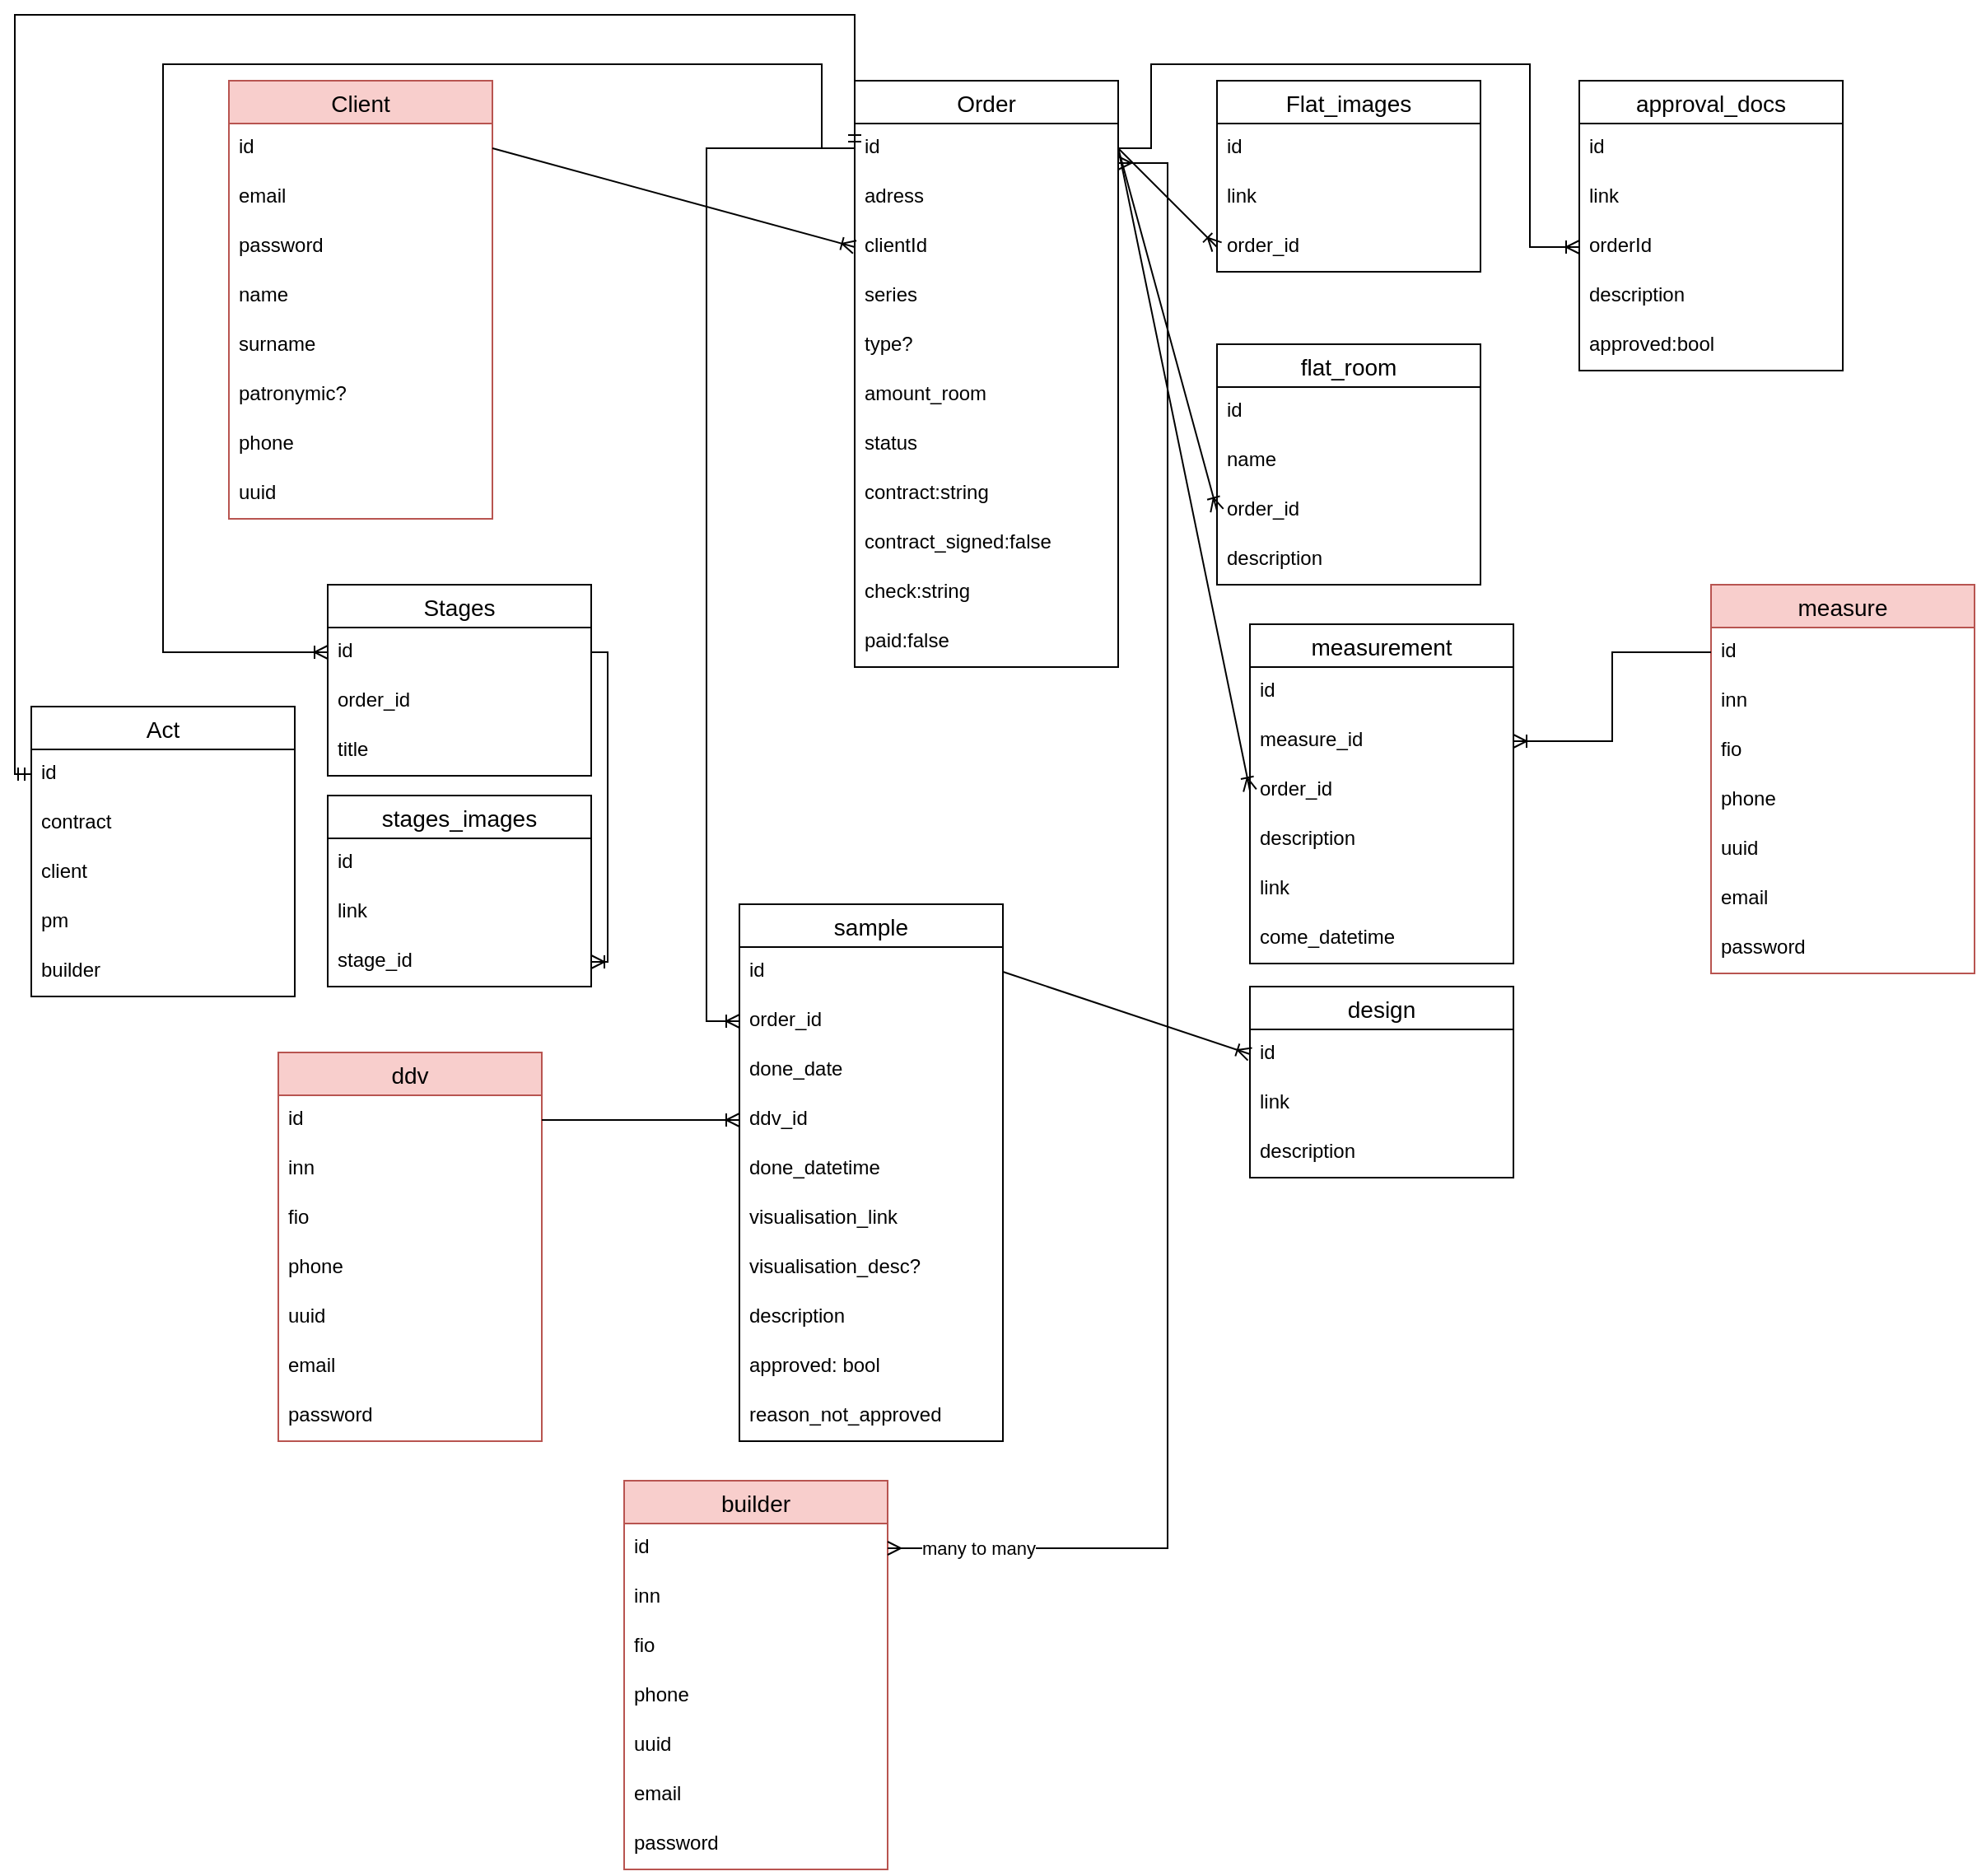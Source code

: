 <mxfile version="20.4.0" type="device"><diagram id="DNb6qV4bf2fk0WBuPKBT" name="Страница 1"><mxGraphModel dx="5376" dy="5915" grid="1" gridSize="10" guides="1" tooltips="1" connect="1" arrows="1" fold="1" page="1" pageScale="1" pageWidth="3300" pageHeight="4681" math="0" shadow="0"><root><mxCell id="0"/><mxCell id="1" parent="0"/><mxCell id="x9ZLrO6AKqtSGRsp0S79-1" value="Client" style="swimlane;fontStyle=0;childLayout=stackLayout;horizontal=1;startSize=26;horizontalStack=0;resizeParent=1;resizeParentMax=0;resizeLast=0;collapsible=1;marginBottom=0;align=center;fontSize=14;fillColor=#f8cecc;strokeColor=#b85450;" parent="1" vertex="1"><mxGeometry x="-160" y="20" width="160" height="266" as="geometry"/></mxCell><mxCell id="x9ZLrO6AKqtSGRsp0S79-2" value="id" style="text;strokeColor=none;fillColor=none;spacingLeft=4;spacingRight=4;overflow=hidden;rotatable=0;points=[[0,0.5],[1,0.5]];portConstraint=eastwest;fontSize=12;" parent="x9ZLrO6AKqtSGRsp0S79-1" vertex="1"><mxGeometry y="26" width="160" height="30" as="geometry"/></mxCell><mxCell id="x9ZLrO6AKqtSGRsp0S79-3" value="email" style="text;strokeColor=none;fillColor=none;spacingLeft=4;spacingRight=4;overflow=hidden;rotatable=0;points=[[0,0.5],[1,0.5]];portConstraint=eastwest;fontSize=12;" parent="x9ZLrO6AKqtSGRsp0S79-1" vertex="1"><mxGeometry y="56" width="160" height="30" as="geometry"/></mxCell><mxCell id="x9ZLrO6AKqtSGRsp0S79-4" value="password" style="text;strokeColor=none;fillColor=none;spacingLeft=4;spacingRight=4;overflow=hidden;rotatable=0;points=[[0,0.5],[1,0.5]];portConstraint=eastwest;fontSize=12;" parent="x9ZLrO6AKqtSGRsp0S79-1" vertex="1"><mxGeometry y="86" width="160" height="30" as="geometry"/></mxCell><mxCell id="x9ZLrO6AKqtSGRsp0S79-9" value="name" style="text;strokeColor=none;fillColor=none;spacingLeft=4;spacingRight=4;overflow=hidden;rotatable=0;points=[[0,0.5],[1,0.5]];portConstraint=eastwest;fontSize=12;" parent="x9ZLrO6AKqtSGRsp0S79-1" vertex="1"><mxGeometry y="116" width="160" height="30" as="geometry"/></mxCell><mxCell id="x9ZLrO6AKqtSGRsp0S79-10" value="surname" style="text;strokeColor=none;fillColor=none;spacingLeft=4;spacingRight=4;overflow=hidden;rotatable=0;points=[[0,0.5],[1,0.5]];portConstraint=eastwest;fontSize=12;" parent="x9ZLrO6AKqtSGRsp0S79-1" vertex="1"><mxGeometry y="146" width="160" height="30" as="geometry"/></mxCell><mxCell id="x9ZLrO6AKqtSGRsp0S79-11" value="patronymic?" style="text;strokeColor=none;fillColor=none;spacingLeft=4;spacingRight=4;overflow=hidden;rotatable=0;points=[[0,0.5],[1,0.5]];portConstraint=eastwest;fontSize=12;" parent="x9ZLrO6AKqtSGRsp0S79-1" vertex="1"><mxGeometry y="176" width="160" height="30" as="geometry"/></mxCell><mxCell id="x9ZLrO6AKqtSGRsp0S79-12" value="phone" style="text;strokeColor=none;fillColor=none;spacingLeft=4;spacingRight=4;overflow=hidden;rotatable=0;points=[[0,0.5],[1,0.5]];portConstraint=eastwest;fontSize=12;" parent="x9ZLrO6AKqtSGRsp0S79-1" vertex="1"><mxGeometry y="206" width="160" height="30" as="geometry"/></mxCell><mxCell id="x9ZLrO6AKqtSGRsp0S79-13" value="uuid" style="text;strokeColor=none;fillColor=none;spacingLeft=4;spacingRight=4;overflow=hidden;rotatable=0;points=[[0,0.5],[1,0.5]];portConstraint=eastwest;fontSize=12;" parent="x9ZLrO6AKqtSGRsp0S79-1" vertex="1"><mxGeometry y="236" width="160" height="30" as="geometry"/></mxCell><mxCell id="x9ZLrO6AKqtSGRsp0S79-5" value="Order" style="swimlane;fontStyle=0;childLayout=stackLayout;horizontal=1;startSize=26;horizontalStack=0;resizeParent=1;resizeParentMax=0;resizeLast=0;collapsible=1;marginBottom=0;align=center;fontSize=14;" parent="1" vertex="1"><mxGeometry x="220" y="20" width="160" height="356" as="geometry"/></mxCell><mxCell id="x9ZLrO6AKqtSGRsp0S79-6" value="id" style="text;strokeColor=none;fillColor=none;spacingLeft=4;spacingRight=4;overflow=hidden;rotatable=0;points=[[0,0.5],[1,0.5]];portConstraint=eastwest;fontSize=12;" parent="x9ZLrO6AKqtSGRsp0S79-5" vertex="1"><mxGeometry y="26" width="160" height="30" as="geometry"/></mxCell><mxCell id="x9ZLrO6AKqtSGRsp0S79-7" value="adress" style="text;strokeColor=none;fillColor=none;spacingLeft=4;spacingRight=4;overflow=hidden;rotatable=0;points=[[0,0.5],[1,0.5]];portConstraint=eastwest;fontSize=12;" parent="x9ZLrO6AKqtSGRsp0S79-5" vertex="1"><mxGeometry y="56" width="160" height="30" as="geometry"/></mxCell><mxCell id="x9ZLrO6AKqtSGRsp0S79-8" value="clientId" style="text;strokeColor=none;fillColor=none;spacingLeft=4;spacingRight=4;overflow=hidden;rotatable=0;points=[[0,0.5],[1,0.5]];portConstraint=eastwest;fontSize=12;" parent="x9ZLrO6AKqtSGRsp0S79-5" vertex="1"><mxGeometry y="86" width="160" height="30" as="geometry"/></mxCell><mxCell id="yhR6PeNbhiBamtCBpsWW-1" value="series" style="text;strokeColor=none;fillColor=none;spacingLeft=4;spacingRight=4;overflow=hidden;rotatable=0;points=[[0,0.5],[1,0.5]];portConstraint=eastwest;fontSize=12;" vertex="1" parent="x9ZLrO6AKqtSGRsp0S79-5"><mxGeometry y="116" width="160" height="30" as="geometry"/></mxCell><mxCell id="yhR6PeNbhiBamtCBpsWW-3" value="type?" style="text;strokeColor=none;fillColor=none;spacingLeft=4;spacingRight=4;overflow=hidden;rotatable=0;points=[[0,0.5],[1,0.5]];portConstraint=eastwest;fontSize=12;" vertex="1" parent="x9ZLrO6AKqtSGRsp0S79-5"><mxGeometry y="146" width="160" height="30" as="geometry"/></mxCell><mxCell id="yhR6PeNbhiBamtCBpsWW-4" value="amount_room" style="text;strokeColor=none;fillColor=none;spacingLeft=4;spacingRight=4;overflow=hidden;rotatable=0;points=[[0,0.5],[1,0.5]];portConstraint=eastwest;fontSize=12;" vertex="1" parent="x9ZLrO6AKqtSGRsp0S79-5"><mxGeometry y="176" width="160" height="30" as="geometry"/></mxCell><mxCell id="yhR6PeNbhiBamtCBpsWW-81" value="status" style="text;strokeColor=none;fillColor=none;spacingLeft=4;spacingRight=4;overflow=hidden;rotatable=0;points=[[0,0.5],[1,0.5]];portConstraint=eastwest;fontSize=12;" vertex="1" parent="x9ZLrO6AKqtSGRsp0S79-5"><mxGeometry y="206" width="160" height="30" as="geometry"/></mxCell><mxCell id="yhR6PeNbhiBamtCBpsWW-96" value="contract:string" style="text;strokeColor=none;fillColor=none;spacingLeft=4;spacingRight=4;overflow=hidden;rotatable=0;points=[[0,0.5],[1,0.5]];portConstraint=eastwest;fontSize=12;" vertex="1" parent="x9ZLrO6AKqtSGRsp0S79-5"><mxGeometry y="236" width="160" height="30" as="geometry"/></mxCell><mxCell id="yhR6PeNbhiBamtCBpsWW-97" value="contract_signed:false" style="text;strokeColor=none;fillColor=none;spacingLeft=4;spacingRight=4;overflow=hidden;rotatable=0;points=[[0,0.5],[1,0.5]];portConstraint=eastwest;fontSize=12;" vertex="1" parent="x9ZLrO6AKqtSGRsp0S79-5"><mxGeometry y="266" width="160" height="30" as="geometry"/></mxCell><mxCell id="yhR6PeNbhiBamtCBpsWW-98" value="check:string" style="text;strokeColor=none;fillColor=none;spacingLeft=4;spacingRight=4;overflow=hidden;rotatable=0;points=[[0,0.5],[1,0.5]];portConstraint=eastwest;fontSize=12;" vertex="1" parent="x9ZLrO6AKqtSGRsp0S79-5"><mxGeometry y="296" width="160" height="30" as="geometry"/></mxCell><mxCell id="yhR6PeNbhiBamtCBpsWW-99" value="paid:false" style="text;strokeColor=none;fillColor=none;spacingLeft=4;spacingRight=4;overflow=hidden;rotatable=0;points=[[0,0.5],[1,0.5]];portConstraint=eastwest;fontSize=12;" vertex="1" parent="x9ZLrO6AKqtSGRsp0S79-5"><mxGeometry y="326" width="160" height="30" as="geometry"/></mxCell><mxCell id="yhR6PeNbhiBamtCBpsWW-5" value="Flat_images" style="swimlane;fontStyle=0;childLayout=stackLayout;horizontal=1;startSize=26;horizontalStack=0;resizeParent=1;resizeParentMax=0;resizeLast=0;collapsible=1;marginBottom=0;align=center;fontSize=14;" vertex="1" parent="1"><mxGeometry x="440" y="20" width="160" height="116" as="geometry"/></mxCell><mxCell id="yhR6PeNbhiBamtCBpsWW-6" value="id" style="text;strokeColor=none;fillColor=none;spacingLeft=4;spacingRight=4;overflow=hidden;rotatable=0;points=[[0,0.5],[1,0.5]];portConstraint=eastwest;fontSize=12;" vertex="1" parent="yhR6PeNbhiBamtCBpsWW-5"><mxGeometry y="26" width="160" height="30" as="geometry"/></mxCell><mxCell id="yhR6PeNbhiBamtCBpsWW-7" value="link" style="text;strokeColor=none;fillColor=none;spacingLeft=4;spacingRight=4;overflow=hidden;rotatable=0;points=[[0,0.5],[1,0.5]];portConstraint=eastwest;fontSize=12;" vertex="1" parent="yhR6PeNbhiBamtCBpsWW-5"><mxGeometry y="56" width="160" height="30" as="geometry"/></mxCell><mxCell id="yhR6PeNbhiBamtCBpsWW-9" value="order_id" style="text;strokeColor=none;fillColor=none;spacingLeft=4;spacingRight=4;overflow=hidden;rotatable=0;points=[[0,0.5],[1,0.5]];portConstraint=eastwest;fontSize=12;" vertex="1" parent="yhR6PeNbhiBamtCBpsWW-5"><mxGeometry y="86" width="160" height="30" as="geometry"/></mxCell><mxCell id="yhR6PeNbhiBamtCBpsWW-13" value="" style="fontSize=12;html=1;endArrow=ERoneToMany;rounded=0;exitX=1;exitY=0.5;exitDx=0;exitDy=0;entryX=0;entryY=0.5;entryDx=0;entryDy=0;" edge="1" parent="1" source="x9ZLrO6AKqtSGRsp0S79-6" target="yhR6PeNbhiBamtCBpsWW-9"><mxGeometry width="100" height="100" relative="1" as="geometry"><mxPoint x="360" y="370" as="sourcePoint"/><mxPoint x="460" y="270" as="targetPoint"/></mxGeometry></mxCell><mxCell id="yhR6PeNbhiBamtCBpsWW-15" value="flat_room" style="swimlane;fontStyle=0;childLayout=stackLayout;horizontal=1;startSize=26;horizontalStack=0;resizeParent=1;resizeParentMax=0;resizeLast=0;collapsible=1;marginBottom=0;align=center;fontSize=14;" vertex="1" parent="1"><mxGeometry x="440" y="180" width="160" height="146" as="geometry"/></mxCell><mxCell id="yhR6PeNbhiBamtCBpsWW-16" value="id" style="text;strokeColor=none;fillColor=none;spacingLeft=4;spacingRight=4;overflow=hidden;rotatable=0;points=[[0,0.5],[1,0.5]];portConstraint=eastwest;fontSize=12;" vertex="1" parent="yhR6PeNbhiBamtCBpsWW-15"><mxGeometry y="26" width="160" height="30" as="geometry"/></mxCell><mxCell id="yhR6PeNbhiBamtCBpsWW-17" value="name" style="text;strokeColor=none;fillColor=none;spacingLeft=4;spacingRight=4;overflow=hidden;rotatable=0;points=[[0,0.5],[1,0.5]];portConstraint=eastwest;fontSize=12;" vertex="1" parent="yhR6PeNbhiBamtCBpsWW-15"><mxGeometry y="56" width="160" height="30" as="geometry"/></mxCell><mxCell id="yhR6PeNbhiBamtCBpsWW-18" value="order_id" style="text;strokeColor=none;fillColor=none;spacingLeft=4;spacingRight=4;overflow=hidden;rotatable=0;points=[[0,0.5],[1,0.5]];portConstraint=eastwest;fontSize=12;" vertex="1" parent="yhR6PeNbhiBamtCBpsWW-15"><mxGeometry y="86" width="160" height="30" as="geometry"/></mxCell><mxCell id="yhR6PeNbhiBamtCBpsWW-20" value="description" style="text;strokeColor=none;fillColor=none;spacingLeft=4;spacingRight=4;overflow=hidden;rotatable=0;points=[[0,0.5],[1,0.5]];portConstraint=eastwest;fontSize=12;" vertex="1" parent="yhR6PeNbhiBamtCBpsWW-15"><mxGeometry y="116" width="160" height="30" as="geometry"/></mxCell><mxCell id="yhR6PeNbhiBamtCBpsWW-19" value="" style="fontSize=12;html=1;endArrow=ERoneToMany;rounded=0;exitX=1;exitY=0.5;exitDx=0;exitDy=0;entryX=0;entryY=0.5;entryDx=0;entryDy=0;" edge="1" parent="1" source="x9ZLrO6AKqtSGRsp0S79-6" target="yhR6PeNbhiBamtCBpsWW-18"><mxGeometry width="100" height="100" relative="1" as="geometry"><mxPoint x="360" y="370" as="sourcePoint"/><mxPoint x="460" y="270" as="targetPoint"/></mxGeometry></mxCell><mxCell id="yhR6PeNbhiBamtCBpsWW-21" value="measurement" style="swimlane;fontStyle=0;childLayout=stackLayout;horizontal=1;startSize=26;horizontalStack=0;resizeParent=1;resizeParentMax=0;resizeLast=0;collapsible=1;marginBottom=0;align=center;fontSize=14;" vertex="1" parent="1"><mxGeometry x="460" y="350" width="160" height="206" as="geometry"/></mxCell><mxCell id="yhR6PeNbhiBamtCBpsWW-22" value="id" style="text;strokeColor=none;fillColor=none;spacingLeft=4;spacingRight=4;overflow=hidden;rotatable=0;points=[[0,0.5],[1,0.5]];portConstraint=eastwest;fontSize=12;" vertex="1" parent="yhR6PeNbhiBamtCBpsWW-21"><mxGeometry y="26" width="160" height="30" as="geometry"/></mxCell><mxCell id="yhR6PeNbhiBamtCBpsWW-23" value="measure_id" style="text;strokeColor=none;fillColor=none;spacingLeft=4;spacingRight=4;overflow=hidden;rotatable=0;points=[[0,0.5],[1,0.5]];portConstraint=eastwest;fontSize=12;" vertex="1" parent="yhR6PeNbhiBamtCBpsWW-21"><mxGeometry y="56" width="160" height="30" as="geometry"/></mxCell><mxCell id="yhR6PeNbhiBamtCBpsWW-24" value="order_id" style="text;strokeColor=none;fillColor=none;spacingLeft=4;spacingRight=4;overflow=hidden;rotatable=0;points=[[0,0.5],[1,0.5]];portConstraint=eastwest;fontSize=12;" vertex="1" parent="yhR6PeNbhiBamtCBpsWW-21"><mxGeometry y="86" width="160" height="30" as="geometry"/></mxCell><mxCell id="yhR6PeNbhiBamtCBpsWW-25" value="description" style="text;strokeColor=none;fillColor=none;spacingLeft=4;spacingRight=4;overflow=hidden;rotatable=0;points=[[0,0.5],[1,0.5]];portConstraint=eastwest;fontSize=12;" vertex="1" parent="yhR6PeNbhiBamtCBpsWW-21"><mxGeometry y="116" width="160" height="30" as="geometry"/></mxCell><mxCell id="yhR6PeNbhiBamtCBpsWW-32" value="link" style="text;strokeColor=none;fillColor=none;spacingLeft=4;spacingRight=4;overflow=hidden;rotatable=0;points=[[0,0.5],[1,0.5]];portConstraint=eastwest;fontSize=12;" vertex="1" parent="yhR6PeNbhiBamtCBpsWW-21"><mxGeometry y="146" width="160" height="30" as="geometry"/></mxCell><mxCell id="yhR6PeNbhiBamtCBpsWW-33" value="come_datetime" style="text;strokeColor=none;fillColor=none;spacingLeft=4;spacingRight=4;overflow=hidden;rotatable=0;points=[[0,0.5],[1,0.5]];portConstraint=eastwest;fontSize=12;" vertex="1" parent="yhR6PeNbhiBamtCBpsWW-21"><mxGeometry y="176" width="160" height="30" as="geometry"/></mxCell><mxCell id="yhR6PeNbhiBamtCBpsWW-31" value="" style="fontSize=12;html=1;endArrow=ERoneToMany;rounded=0;exitX=1;exitY=0.5;exitDx=0;exitDy=0;entryX=0;entryY=0.5;entryDx=0;entryDy=0;" edge="1" parent="1" source="x9ZLrO6AKqtSGRsp0S79-6" target="yhR6PeNbhiBamtCBpsWW-24"><mxGeometry width="100" height="100" relative="1" as="geometry"><mxPoint x="250" y="370" as="sourcePoint"/><mxPoint x="350" y="270" as="targetPoint"/></mxGeometry></mxCell><mxCell id="yhR6PeNbhiBamtCBpsWW-34" value="measure" style="swimlane;fontStyle=0;childLayout=stackLayout;horizontal=1;startSize=26;horizontalStack=0;resizeParent=1;resizeParentMax=0;resizeLast=0;collapsible=1;marginBottom=0;align=center;fontSize=14;fillColor=#f8cecc;strokeColor=#b85450;" vertex="1" parent="1"><mxGeometry x="740" y="326" width="160" height="236" as="geometry"/></mxCell><mxCell id="yhR6PeNbhiBamtCBpsWW-35" value="id" style="text;strokeColor=none;fillColor=none;spacingLeft=4;spacingRight=4;overflow=hidden;rotatable=0;points=[[0,0.5],[1,0.5]];portConstraint=eastwest;fontSize=12;" vertex="1" parent="yhR6PeNbhiBamtCBpsWW-34"><mxGeometry y="26" width="160" height="30" as="geometry"/></mxCell><mxCell id="yhR6PeNbhiBamtCBpsWW-37" value="inn" style="text;strokeColor=none;fillColor=none;spacingLeft=4;spacingRight=4;overflow=hidden;rotatable=0;points=[[0,0.5],[1,0.5]];portConstraint=eastwest;fontSize=12;" vertex="1" parent="yhR6PeNbhiBamtCBpsWW-34"><mxGeometry y="56" width="160" height="30" as="geometry"/></mxCell><mxCell id="yhR6PeNbhiBamtCBpsWW-38" value="fio" style="text;strokeColor=none;fillColor=none;spacingLeft=4;spacingRight=4;overflow=hidden;rotatable=0;points=[[0,0.5],[1,0.5]];portConstraint=eastwest;fontSize=12;" vertex="1" parent="yhR6PeNbhiBamtCBpsWW-34"><mxGeometry y="86" width="160" height="30" as="geometry"/></mxCell><mxCell id="yhR6PeNbhiBamtCBpsWW-39" value="phone" style="text;strokeColor=none;fillColor=none;spacingLeft=4;spacingRight=4;overflow=hidden;rotatable=0;points=[[0,0.5],[1,0.5]];portConstraint=eastwest;fontSize=12;" vertex="1" parent="yhR6PeNbhiBamtCBpsWW-34"><mxGeometry y="116" width="160" height="30" as="geometry"/></mxCell><mxCell id="yhR6PeNbhiBamtCBpsWW-40" value="uuid" style="text;strokeColor=none;fillColor=none;spacingLeft=4;spacingRight=4;overflow=hidden;rotatable=0;points=[[0,0.5],[1,0.5]];portConstraint=eastwest;fontSize=12;" vertex="1" parent="yhR6PeNbhiBamtCBpsWW-34"><mxGeometry y="146" width="160" height="30" as="geometry"/></mxCell><mxCell id="yhR6PeNbhiBamtCBpsWW-52" value="email" style="text;strokeColor=none;fillColor=none;spacingLeft=4;spacingRight=4;overflow=hidden;rotatable=0;points=[[0,0.5],[1,0.5]];portConstraint=eastwest;fontSize=12;" vertex="1" parent="yhR6PeNbhiBamtCBpsWW-34"><mxGeometry y="176" width="160" height="30" as="geometry"/></mxCell><mxCell id="yhR6PeNbhiBamtCBpsWW-53" value="password" style="text;strokeColor=none;fillColor=none;spacingLeft=4;spacingRight=4;overflow=hidden;rotatable=0;points=[[0,0.5],[1,0.5]];portConstraint=eastwest;fontSize=12;" vertex="1" parent="yhR6PeNbhiBamtCBpsWW-34"><mxGeometry y="206" width="160" height="30" as="geometry"/></mxCell><mxCell id="yhR6PeNbhiBamtCBpsWW-42" value="sample" style="swimlane;fontStyle=0;childLayout=stackLayout;horizontal=1;startSize=26;horizontalStack=0;resizeParent=1;resizeParentMax=0;resizeLast=0;collapsible=1;marginBottom=0;align=center;fontSize=14;" vertex="1" parent="1"><mxGeometry x="150" y="520" width="160" height="326" as="geometry"/></mxCell><mxCell id="yhR6PeNbhiBamtCBpsWW-43" value="id" style="text;strokeColor=none;fillColor=none;spacingLeft=4;spacingRight=4;overflow=hidden;rotatable=0;points=[[0,0.5],[1,0.5]];portConstraint=eastwest;fontSize=12;" vertex="1" parent="yhR6PeNbhiBamtCBpsWW-42"><mxGeometry y="26" width="160" height="30" as="geometry"/></mxCell><mxCell id="yhR6PeNbhiBamtCBpsWW-45" value="order_id" style="text;strokeColor=none;fillColor=none;spacingLeft=4;spacingRight=4;overflow=hidden;rotatable=0;points=[[0,0.5],[1,0.5]];portConstraint=eastwest;fontSize=12;" vertex="1" parent="yhR6PeNbhiBamtCBpsWW-42"><mxGeometry y="56" width="160" height="30" as="geometry"/></mxCell><mxCell id="yhR6PeNbhiBamtCBpsWW-46" value="done_date" style="text;strokeColor=none;fillColor=none;spacingLeft=4;spacingRight=4;overflow=hidden;rotatable=0;points=[[0,0.5],[1,0.5]];portConstraint=eastwest;fontSize=12;" vertex="1" parent="yhR6PeNbhiBamtCBpsWW-42"><mxGeometry y="86" width="160" height="30" as="geometry"/></mxCell><mxCell id="yhR6PeNbhiBamtCBpsWW-47" value="ddv_id" style="text;strokeColor=none;fillColor=none;spacingLeft=4;spacingRight=4;overflow=hidden;rotatable=0;points=[[0,0.5],[1,0.5]];portConstraint=eastwest;fontSize=12;" vertex="1" parent="yhR6PeNbhiBamtCBpsWW-42"><mxGeometry y="116" width="160" height="30" as="geometry"/></mxCell><mxCell id="yhR6PeNbhiBamtCBpsWW-48" value="done_datetime" style="text;strokeColor=none;fillColor=none;spacingLeft=4;spacingRight=4;overflow=hidden;rotatable=0;points=[[0,0.5],[1,0.5]];portConstraint=eastwest;fontSize=12;" vertex="1" parent="yhR6PeNbhiBamtCBpsWW-42"><mxGeometry y="146" width="160" height="30" as="geometry"/></mxCell><mxCell id="yhR6PeNbhiBamtCBpsWW-50" value="visualisation_link" style="text;strokeColor=none;fillColor=none;spacingLeft=4;spacingRight=4;overflow=hidden;rotatable=0;points=[[0,0.5],[1,0.5]];portConstraint=eastwest;fontSize=12;" vertex="1" parent="yhR6PeNbhiBamtCBpsWW-42"><mxGeometry y="176" width="160" height="30" as="geometry"/></mxCell><mxCell id="yhR6PeNbhiBamtCBpsWW-66" value="visualisation_desc?" style="text;strokeColor=none;fillColor=none;spacingLeft=4;spacingRight=4;overflow=hidden;rotatable=0;points=[[0,0.5],[1,0.5]];portConstraint=eastwest;fontSize=12;" vertex="1" parent="yhR6PeNbhiBamtCBpsWW-42"><mxGeometry y="206" width="160" height="30" as="geometry"/></mxCell><mxCell id="yhR6PeNbhiBamtCBpsWW-78" value="description" style="text;strokeColor=none;fillColor=none;spacingLeft=4;spacingRight=4;overflow=hidden;rotatable=0;points=[[0,0.5],[1,0.5]];portConstraint=eastwest;fontSize=12;" vertex="1" parent="yhR6PeNbhiBamtCBpsWW-42"><mxGeometry y="236" width="160" height="30" as="geometry"/></mxCell><mxCell id="yhR6PeNbhiBamtCBpsWW-79" value="approved: bool" style="text;strokeColor=none;fillColor=none;spacingLeft=4;spacingRight=4;overflow=hidden;rotatable=0;points=[[0,0.5],[1,0.5]];portConstraint=eastwest;fontSize=12;" vertex="1" parent="yhR6PeNbhiBamtCBpsWW-42"><mxGeometry y="266" width="160" height="30" as="geometry"/></mxCell><mxCell id="yhR6PeNbhiBamtCBpsWW-80" value="reason_not_approved" style="text;strokeColor=none;fillColor=none;spacingLeft=4;spacingRight=4;overflow=hidden;rotatable=0;points=[[0,0.5],[1,0.5]];portConstraint=eastwest;fontSize=12;" vertex="1" parent="yhR6PeNbhiBamtCBpsWW-42"><mxGeometry y="296" width="160" height="30" as="geometry"/></mxCell><mxCell id="yhR6PeNbhiBamtCBpsWW-54" value="" style="edgeStyle=orthogonalEdgeStyle;fontSize=12;html=1;endArrow=ERoneToMany;rounded=0;exitX=0;exitY=0.5;exitDx=0;exitDy=0;entryX=0;entryY=0.5;entryDx=0;entryDy=0;" edge="1" parent="1" source="x9ZLrO6AKqtSGRsp0S79-6" target="yhR6PeNbhiBamtCBpsWW-45"><mxGeometry width="100" height="100" relative="1" as="geometry"><mxPoint x="540" y="410" as="sourcePoint"/><mxPoint x="640" y="310" as="targetPoint"/><Array as="points"><mxPoint x="130" y="61"/><mxPoint x="130" y="591"/></Array></mxGeometry></mxCell><mxCell id="yhR6PeNbhiBamtCBpsWW-55" value="" style="edgeStyle=orthogonalEdgeStyle;fontSize=12;html=1;endArrow=ERoneToMany;rounded=0;exitX=0;exitY=0.5;exitDx=0;exitDy=0;entryX=1;entryY=0.5;entryDx=0;entryDy=0;" edge="1" parent="1" source="yhR6PeNbhiBamtCBpsWW-35" target="yhR6PeNbhiBamtCBpsWW-23"><mxGeometry width="100" height="100" relative="1" as="geometry"><mxPoint x="540" y="450" as="sourcePoint"/><mxPoint x="640" y="350" as="targetPoint"/></mxGeometry></mxCell><mxCell id="yhR6PeNbhiBamtCBpsWW-56" value="ddv" style="swimlane;fontStyle=0;childLayout=stackLayout;horizontal=1;startSize=26;horizontalStack=0;resizeParent=1;resizeParentMax=0;resizeLast=0;collapsible=1;marginBottom=0;align=center;fontSize=14;fillColor=#f8cecc;strokeColor=#b85450;" vertex="1" parent="1"><mxGeometry x="-130" y="610" width="160" height="236" as="geometry"/></mxCell><mxCell id="yhR6PeNbhiBamtCBpsWW-57" value="id" style="text;spacingLeft=4;spacingRight=4;overflow=hidden;rotatable=0;points=[[0,0.5],[1,0.5]];portConstraint=eastwest;fontSize=12;" vertex="1" parent="yhR6PeNbhiBamtCBpsWW-56"><mxGeometry y="26" width="160" height="30" as="geometry"/></mxCell><mxCell id="yhR6PeNbhiBamtCBpsWW-58" value="inn" style="text;strokeColor=none;fillColor=none;spacingLeft=4;spacingRight=4;overflow=hidden;rotatable=0;points=[[0,0.5],[1,0.5]];portConstraint=eastwest;fontSize=12;" vertex="1" parent="yhR6PeNbhiBamtCBpsWW-56"><mxGeometry y="56" width="160" height="30" as="geometry"/></mxCell><mxCell id="yhR6PeNbhiBamtCBpsWW-59" value="fio" style="text;strokeColor=none;fillColor=none;spacingLeft=4;spacingRight=4;overflow=hidden;rotatable=0;points=[[0,0.5],[1,0.5]];portConstraint=eastwest;fontSize=12;" vertex="1" parent="yhR6PeNbhiBamtCBpsWW-56"><mxGeometry y="86" width="160" height="30" as="geometry"/></mxCell><mxCell id="yhR6PeNbhiBamtCBpsWW-60" value="phone" style="text;strokeColor=none;fillColor=none;spacingLeft=4;spacingRight=4;overflow=hidden;rotatable=0;points=[[0,0.5],[1,0.5]];portConstraint=eastwest;fontSize=12;" vertex="1" parent="yhR6PeNbhiBamtCBpsWW-56"><mxGeometry y="116" width="160" height="30" as="geometry"/></mxCell><mxCell id="yhR6PeNbhiBamtCBpsWW-61" value="uuid" style="text;strokeColor=none;fillColor=none;spacingLeft=4;spacingRight=4;overflow=hidden;rotatable=0;points=[[0,0.5],[1,0.5]];portConstraint=eastwest;fontSize=12;" vertex="1" parent="yhR6PeNbhiBamtCBpsWW-56"><mxGeometry y="146" width="160" height="30" as="geometry"/></mxCell><mxCell id="yhR6PeNbhiBamtCBpsWW-62" value="email" style="text;strokeColor=none;fillColor=none;spacingLeft=4;spacingRight=4;overflow=hidden;rotatable=0;points=[[0,0.5],[1,0.5]];portConstraint=eastwest;fontSize=12;" vertex="1" parent="yhR6PeNbhiBamtCBpsWW-56"><mxGeometry y="176" width="160" height="30" as="geometry"/></mxCell><mxCell id="yhR6PeNbhiBamtCBpsWW-63" value="password" style="text;strokeColor=none;fillColor=none;spacingLeft=4;spacingRight=4;overflow=hidden;rotatable=0;points=[[0,0.5],[1,0.5]];portConstraint=eastwest;fontSize=12;" vertex="1" parent="yhR6PeNbhiBamtCBpsWW-56"><mxGeometry y="206" width="160" height="30" as="geometry"/></mxCell><mxCell id="yhR6PeNbhiBamtCBpsWW-64" value="" style="edgeStyle=orthogonalEdgeStyle;fontSize=12;html=1;endArrow=ERoneToMany;rounded=0;exitX=1;exitY=0.5;exitDx=0;exitDy=0;entryX=0;entryY=0.5;entryDx=0;entryDy=0;" edge="1" parent="1" source="yhR6PeNbhiBamtCBpsWW-57" target="yhR6PeNbhiBamtCBpsWW-47"><mxGeometry width="100" height="100" relative="1" as="geometry"><mxPoint x="540" y="450" as="sourcePoint"/><mxPoint x="640" y="350" as="targetPoint"/></mxGeometry></mxCell><mxCell id="yhR6PeNbhiBamtCBpsWW-65" value="" style="fontSize=12;html=1;endArrow=ERoneToMany;rounded=0;exitX=1;exitY=0.5;exitDx=0;exitDy=0;entryX=0;entryY=0.5;entryDx=0;entryDy=0;" edge="1" parent="1" source="x9ZLrO6AKqtSGRsp0S79-2" target="x9ZLrO6AKqtSGRsp0S79-8"><mxGeometry width="100" height="100" relative="1" as="geometry"><mxPoint x="540" y="410" as="sourcePoint"/><mxPoint x="640" y="310" as="targetPoint"/></mxGeometry></mxCell><mxCell id="yhR6PeNbhiBamtCBpsWW-73" value="design" style="swimlane;fontStyle=0;childLayout=stackLayout;horizontal=1;startSize=26;horizontalStack=0;resizeParent=1;resizeParentMax=0;resizeLast=0;collapsible=1;marginBottom=0;align=center;fontSize=14;" vertex="1" parent="1"><mxGeometry x="460" y="570" width="160" height="116" as="geometry"/></mxCell><mxCell id="yhR6PeNbhiBamtCBpsWW-74" value="id" style="text;strokeColor=none;fillColor=none;spacingLeft=4;spacingRight=4;overflow=hidden;rotatable=0;points=[[0,0.5],[1,0.5]];portConstraint=eastwest;fontSize=12;" vertex="1" parent="yhR6PeNbhiBamtCBpsWW-73"><mxGeometry y="26" width="160" height="30" as="geometry"/></mxCell><mxCell id="yhR6PeNbhiBamtCBpsWW-75" value="link" style="text;strokeColor=none;fillColor=none;spacingLeft=4;spacingRight=4;overflow=hidden;rotatable=0;points=[[0,0.5],[1,0.5]];portConstraint=eastwest;fontSize=12;" vertex="1" parent="yhR6PeNbhiBamtCBpsWW-73"><mxGeometry y="56" width="160" height="30" as="geometry"/></mxCell><mxCell id="yhR6PeNbhiBamtCBpsWW-76" value="description" style="text;strokeColor=none;fillColor=none;spacingLeft=4;spacingRight=4;overflow=hidden;rotatable=0;points=[[0,0.5],[1,0.5]];portConstraint=eastwest;fontSize=12;" vertex="1" parent="yhR6PeNbhiBamtCBpsWW-73"><mxGeometry y="86" width="160" height="30" as="geometry"/></mxCell><mxCell id="yhR6PeNbhiBamtCBpsWW-77" value="" style="fontSize=12;html=1;endArrow=ERoneToMany;rounded=0;exitX=1;exitY=0.5;exitDx=0;exitDy=0;entryX=0;entryY=0.5;entryDx=0;entryDy=0;" edge="1" parent="1" source="yhR6PeNbhiBamtCBpsWW-43" target="yhR6PeNbhiBamtCBpsWW-74"><mxGeometry width="100" height="100" relative="1" as="geometry"><mxPoint x="540" y="450" as="sourcePoint"/><mxPoint x="640" y="350" as="targetPoint"/></mxGeometry></mxCell><mxCell id="yhR6PeNbhiBamtCBpsWW-82" value="Stages" style="swimlane;fontStyle=0;childLayout=stackLayout;horizontal=1;startSize=26;horizontalStack=0;resizeParent=1;resizeParentMax=0;resizeLast=0;collapsible=1;marginBottom=0;align=center;fontSize=14;" vertex="1" parent="1"><mxGeometry x="-100" y="326" width="160" height="116" as="geometry"/></mxCell><mxCell id="yhR6PeNbhiBamtCBpsWW-83" value="id" style="text;strokeColor=none;fillColor=none;spacingLeft=4;spacingRight=4;overflow=hidden;rotatable=0;points=[[0,0.5],[1,0.5]];portConstraint=eastwest;fontSize=12;" vertex="1" parent="yhR6PeNbhiBamtCBpsWW-82"><mxGeometry y="26" width="160" height="30" as="geometry"/></mxCell><mxCell id="yhR6PeNbhiBamtCBpsWW-85" value="order_id" style="text;strokeColor=none;fillColor=none;spacingLeft=4;spacingRight=4;overflow=hidden;rotatable=0;points=[[0,0.5],[1,0.5]];portConstraint=eastwest;fontSize=12;" vertex="1" parent="yhR6PeNbhiBamtCBpsWW-82"><mxGeometry y="56" width="160" height="30" as="geometry"/></mxCell><mxCell id="yhR6PeNbhiBamtCBpsWW-103" value="title" style="text;strokeColor=none;fillColor=none;spacingLeft=4;spacingRight=4;overflow=hidden;rotatable=0;points=[[0,0.5],[1,0.5]];portConstraint=eastwest;fontSize=12;" vertex="1" parent="yhR6PeNbhiBamtCBpsWW-82"><mxGeometry y="86" width="160" height="30" as="geometry"/></mxCell><mxCell id="yhR6PeNbhiBamtCBpsWW-90" value="approval_docs" style="swimlane;fontStyle=0;childLayout=stackLayout;horizontal=1;startSize=26;horizontalStack=0;resizeParent=1;resizeParentMax=0;resizeLast=0;collapsible=1;marginBottom=0;align=center;fontSize=14;" vertex="1" parent="1"><mxGeometry x="660" y="20" width="160" height="176" as="geometry"/></mxCell><mxCell id="yhR6PeNbhiBamtCBpsWW-91" value="id" style="text;strokeColor=none;fillColor=none;spacingLeft=4;spacingRight=4;overflow=hidden;rotatable=0;points=[[0,0.5],[1,0.5]];portConstraint=eastwest;fontSize=12;" vertex="1" parent="yhR6PeNbhiBamtCBpsWW-90"><mxGeometry y="26" width="160" height="30" as="geometry"/></mxCell><mxCell id="yhR6PeNbhiBamtCBpsWW-92" value="link" style="text;strokeColor=none;fillColor=none;spacingLeft=4;spacingRight=4;overflow=hidden;rotatable=0;points=[[0,0.5],[1,0.5]];portConstraint=eastwest;fontSize=12;" vertex="1" parent="yhR6PeNbhiBamtCBpsWW-90"><mxGeometry y="56" width="160" height="30" as="geometry"/></mxCell><mxCell id="yhR6PeNbhiBamtCBpsWW-93" value="orderId" style="text;strokeColor=none;fillColor=none;spacingLeft=4;spacingRight=4;overflow=hidden;rotatable=0;points=[[0,0.5],[1,0.5]];portConstraint=eastwest;fontSize=12;" vertex="1" parent="yhR6PeNbhiBamtCBpsWW-90"><mxGeometry y="86" width="160" height="30" as="geometry"/></mxCell><mxCell id="yhR6PeNbhiBamtCBpsWW-95" value="description" style="text;strokeColor=none;fillColor=none;spacingLeft=4;spacingRight=4;overflow=hidden;rotatable=0;points=[[0,0.5],[1,0.5]];portConstraint=eastwest;fontSize=12;" vertex="1" parent="yhR6PeNbhiBamtCBpsWW-90"><mxGeometry y="116" width="160" height="30" as="geometry"/></mxCell><mxCell id="yhR6PeNbhiBamtCBpsWW-100" value="approved:bool" style="text;strokeColor=none;fillColor=none;spacingLeft=4;spacingRight=4;overflow=hidden;rotatable=0;points=[[0,0.5],[1,0.5]];portConstraint=eastwest;fontSize=12;" vertex="1" parent="yhR6PeNbhiBamtCBpsWW-90"><mxGeometry y="146" width="160" height="30" as="geometry"/></mxCell><mxCell id="yhR6PeNbhiBamtCBpsWW-94" value="" style="edgeStyle=orthogonalEdgeStyle;fontSize=12;html=1;endArrow=ERoneToMany;rounded=0;exitX=1;exitY=0.5;exitDx=0;exitDy=0;entryX=0;entryY=0.5;entryDx=0;entryDy=0;" edge="1" parent="1" source="x9ZLrO6AKqtSGRsp0S79-6" target="yhR6PeNbhiBamtCBpsWW-93"><mxGeometry width="100" height="100" relative="1" as="geometry"><mxPoint x="540" y="410" as="sourcePoint"/><mxPoint x="640" y="310" as="targetPoint"/><Array as="points"><mxPoint x="400" y="61"/><mxPoint x="400" y="10"/><mxPoint x="630" y="10"/><mxPoint x="630" y="121"/></Array></mxGeometry></mxCell><mxCell id="yhR6PeNbhiBamtCBpsWW-105" value="stages_images" style="swimlane;fontStyle=0;childLayout=stackLayout;horizontal=1;startSize=26;horizontalStack=0;resizeParent=1;resizeParentMax=0;resizeLast=0;collapsible=1;marginBottom=0;align=center;fontSize=14;" vertex="1" parent="1"><mxGeometry x="-100" y="454" width="160" height="116" as="geometry"/></mxCell><mxCell id="yhR6PeNbhiBamtCBpsWW-106" value="id" style="text;strokeColor=none;fillColor=none;spacingLeft=4;spacingRight=4;overflow=hidden;rotatable=0;points=[[0,0.5],[1,0.5]];portConstraint=eastwest;fontSize=12;" vertex="1" parent="yhR6PeNbhiBamtCBpsWW-105"><mxGeometry y="26" width="160" height="30" as="geometry"/></mxCell><mxCell id="yhR6PeNbhiBamtCBpsWW-107" value="link" style="text;strokeColor=none;fillColor=none;spacingLeft=4;spacingRight=4;overflow=hidden;rotatable=0;points=[[0,0.5],[1,0.5]];portConstraint=eastwest;fontSize=12;" vertex="1" parent="yhR6PeNbhiBamtCBpsWW-105"><mxGeometry y="56" width="160" height="30" as="geometry"/></mxCell><mxCell id="yhR6PeNbhiBamtCBpsWW-108" value="stage_id" style="text;strokeColor=none;fillColor=none;spacingLeft=4;spacingRight=4;overflow=hidden;rotatable=0;points=[[0,0.5],[1,0.5]];portConstraint=eastwest;fontSize=12;" vertex="1" parent="yhR6PeNbhiBamtCBpsWW-105"><mxGeometry y="86" width="160" height="30" as="geometry"/></mxCell><mxCell id="yhR6PeNbhiBamtCBpsWW-109" value="" style="edgeStyle=orthogonalEdgeStyle;fontSize=12;html=1;endArrow=ERoneToMany;rounded=0;exitX=1;exitY=0.5;exitDx=0;exitDy=0;entryX=1;entryY=0.5;entryDx=0;entryDy=0;" edge="1" parent="1" source="yhR6PeNbhiBamtCBpsWW-83" target="yhR6PeNbhiBamtCBpsWW-108"><mxGeometry width="100" height="100" relative="1" as="geometry"><mxPoint x="540" y="410" as="sourcePoint"/><mxPoint x="640" y="310" as="targetPoint"/></mxGeometry></mxCell><mxCell id="yhR6PeNbhiBamtCBpsWW-111" value="Act" style="swimlane;fontStyle=0;childLayout=stackLayout;horizontal=1;startSize=26;horizontalStack=0;resizeParent=1;resizeParentMax=0;resizeLast=0;collapsible=1;marginBottom=0;align=center;fontSize=14;fillColor=default;gradientColor=none;" vertex="1" parent="1"><mxGeometry x="-280" y="400" width="160" height="176" as="geometry"/></mxCell><mxCell id="yhR6PeNbhiBamtCBpsWW-112" value="id" style="text;strokeColor=none;fillColor=none;spacingLeft=4;spacingRight=4;overflow=hidden;rotatable=0;points=[[0,0.5],[1,0.5]];portConstraint=eastwest;fontSize=12;" vertex="1" parent="yhR6PeNbhiBamtCBpsWW-111"><mxGeometry y="26" width="160" height="30" as="geometry"/></mxCell><mxCell id="yhR6PeNbhiBamtCBpsWW-113" value="contract" style="text;strokeColor=none;fillColor=none;spacingLeft=4;spacingRight=4;overflow=hidden;rotatable=0;points=[[0,0.5],[1,0.5]];portConstraint=eastwest;fontSize=12;" vertex="1" parent="yhR6PeNbhiBamtCBpsWW-111"><mxGeometry y="56" width="160" height="30" as="geometry"/></mxCell><mxCell id="yhR6PeNbhiBamtCBpsWW-114" value="client" style="text;strokeColor=none;fillColor=none;spacingLeft=4;spacingRight=4;overflow=hidden;rotatable=0;points=[[0,0.5],[1,0.5]];portConstraint=eastwest;fontSize=12;" vertex="1" parent="yhR6PeNbhiBamtCBpsWW-111"><mxGeometry y="86" width="160" height="30" as="geometry"/></mxCell><mxCell id="yhR6PeNbhiBamtCBpsWW-115" value="pm" style="text;strokeColor=none;fillColor=none;spacingLeft=4;spacingRight=4;overflow=hidden;rotatable=0;points=[[0,0.5],[1,0.5]];portConstraint=eastwest;fontSize=12;" vertex="1" parent="yhR6PeNbhiBamtCBpsWW-111"><mxGeometry y="116" width="160" height="30" as="geometry"/></mxCell><mxCell id="yhR6PeNbhiBamtCBpsWW-116" value="builder" style="text;strokeColor=none;fillColor=none;spacingLeft=4;spacingRight=4;overflow=hidden;rotatable=0;points=[[0,0.5],[1,0.5]];portConstraint=eastwest;fontSize=12;" vertex="1" parent="yhR6PeNbhiBamtCBpsWW-111"><mxGeometry y="146" width="160" height="30" as="geometry"/></mxCell><mxCell id="yhR6PeNbhiBamtCBpsWW-118" value="" style="edgeStyle=orthogonalEdgeStyle;fontSize=12;html=1;endArrow=ERoneToMany;rounded=0;exitX=0;exitY=0.5;exitDx=0;exitDy=0;entryX=0;entryY=0.5;entryDx=0;entryDy=0;" edge="1" parent="1" source="x9ZLrO6AKqtSGRsp0S79-6" target="yhR6PeNbhiBamtCBpsWW-83"><mxGeometry width="100" height="100" relative="1" as="geometry"><mxPoint x="530" y="450" as="sourcePoint"/><mxPoint x="630" y="350" as="targetPoint"/><Array as="points"><mxPoint x="200" y="61"/><mxPoint x="200" y="10"/><mxPoint x="-200" y="10"/><mxPoint x="-200" y="367"/></Array></mxGeometry></mxCell><mxCell id="yhR6PeNbhiBamtCBpsWW-119" value="" style="edgeStyle=orthogonalEdgeStyle;fontSize=12;html=1;endArrow=ERmandOne;startArrow=ERmandOne;rounded=0;exitX=0;exitY=0.5;exitDx=0;exitDy=0;entryX=0;entryY=0.5;entryDx=0;entryDy=0;" edge="1" parent="1" source="yhR6PeNbhiBamtCBpsWW-112" target="x9ZLrO6AKqtSGRsp0S79-6"><mxGeometry width="100" height="100" relative="1" as="geometry"><mxPoint x="530" y="510" as="sourcePoint"/><mxPoint x="630" y="410" as="targetPoint"/><Array as="points"><mxPoint x="-290" y="441"/><mxPoint x="-290" y="-20"/><mxPoint x="220" y="-20"/></Array></mxGeometry></mxCell><mxCell id="yhR6PeNbhiBamtCBpsWW-120" value="builder" style="swimlane;fontStyle=0;childLayout=stackLayout;horizontal=1;startSize=26;horizontalStack=0;resizeParent=1;resizeParentMax=0;resizeLast=0;collapsible=1;marginBottom=0;align=center;fontSize=14;fillColor=#f8cecc;strokeColor=#b85450;" vertex="1" parent="1"><mxGeometry x="80" y="870" width="160" height="236" as="geometry"/></mxCell><mxCell id="yhR6PeNbhiBamtCBpsWW-121" value="id" style="text;spacingLeft=4;spacingRight=4;overflow=hidden;rotatable=0;points=[[0,0.5],[1,0.5]];portConstraint=eastwest;fontSize=12;" vertex="1" parent="yhR6PeNbhiBamtCBpsWW-120"><mxGeometry y="26" width="160" height="30" as="geometry"/></mxCell><mxCell id="yhR6PeNbhiBamtCBpsWW-122" value="inn" style="text;strokeColor=none;fillColor=none;spacingLeft=4;spacingRight=4;overflow=hidden;rotatable=0;points=[[0,0.5],[1,0.5]];portConstraint=eastwest;fontSize=12;" vertex="1" parent="yhR6PeNbhiBamtCBpsWW-120"><mxGeometry y="56" width="160" height="30" as="geometry"/></mxCell><mxCell id="yhR6PeNbhiBamtCBpsWW-123" value="fio" style="text;strokeColor=none;fillColor=none;spacingLeft=4;spacingRight=4;overflow=hidden;rotatable=0;points=[[0,0.5],[1,0.5]];portConstraint=eastwest;fontSize=12;" vertex="1" parent="yhR6PeNbhiBamtCBpsWW-120"><mxGeometry y="86" width="160" height="30" as="geometry"/></mxCell><mxCell id="yhR6PeNbhiBamtCBpsWW-124" value="phone" style="text;strokeColor=none;fillColor=none;spacingLeft=4;spacingRight=4;overflow=hidden;rotatable=0;points=[[0,0.5],[1,0.5]];portConstraint=eastwest;fontSize=12;" vertex="1" parent="yhR6PeNbhiBamtCBpsWW-120"><mxGeometry y="116" width="160" height="30" as="geometry"/></mxCell><mxCell id="yhR6PeNbhiBamtCBpsWW-125" value="uuid" style="text;strokeColor=none;fillColor=none;spacingLeft=4;spacingRight=4;overflow=hidden;rotatable=0;points=[[0,0.5],[1,0.5]];portConstraint=eastwest;fontSize=12;" vertex="1" parent="yhR6PeNbhiBamtCBpsWW-120"><mxGeometry y="146" width="160" height="30" as="geometry"/></mxCell><mxCell id="yhR6PeNbhiBamtCBpsWW-126" value="email" style="text;strokeColor=none;fillColor=none;spacingLeft=4;spacingRight=4;overflow=hidden;rotatable=0;points=[[0,0.5],[1,0.5]];portConstraint=eastwest;fontSize=12;" vertex="1" parent="yhR6PeNbhiBamtCBpsWW-120"><mxGeometry y="176" width="160" height="30" as="geometry"/></mxCell><mxCell id="yhR6PeNbhiBamtCBpsWW-127" value="password" style="text;strokeColor=none;fillColor=none;spacingLeft=4;spacingRight=4;overflow=hidden;rotatable=0;points=[[0,0.5],[1,0.5]];portConstraint=eastwest;fontSize=12;" vertex="1" parent="yhR6PeNbhiBamtCBpsWW-120"><mxGeometry y="206" width="160" height="30" as="geometry"/></mxCell><mxCell id="yhR6PeNbhiBamtCBpsWW-129" value="" style="edgeStyle=orthogonalEdgeStyle;fontSize=12;html=1;endArrow=ERmany;startArrow=ERmany;rounded=0;exitX=1;exitY=0.5;exitDx=0;exitDy=0;" edge="1" parent="1" source="yhR6PeNbhiBamtCBpsWW-121"><mxGeometry width="100" height="100" relative="1" as="geometry"><mxPoint x="430" y="530" as="sourcePoint"/><mxPoint x="380" y="70" as="targetPoint"/><Array as="points"><mxPoint x="410" y="911"/><mxPoint x="410" y="70"/></Array></mxGeometry></mxCell><mxCell id="yhR6PeNbhiBamtCBpsWW-130" value="many to many" style="edgeLabel;html=1;align=center;verticalAlign=middle;resizable=0;points=[];" vertex="1" connectable="0" parent="yhR6PeNbhiBamtCBpsWW-129"><mxGeometry x="-0.894" relative="1" as="geometry"><mxPoint as="offset"/></mxGeometry></mxCell></root></mxGraphModel></diagram></mxfile>